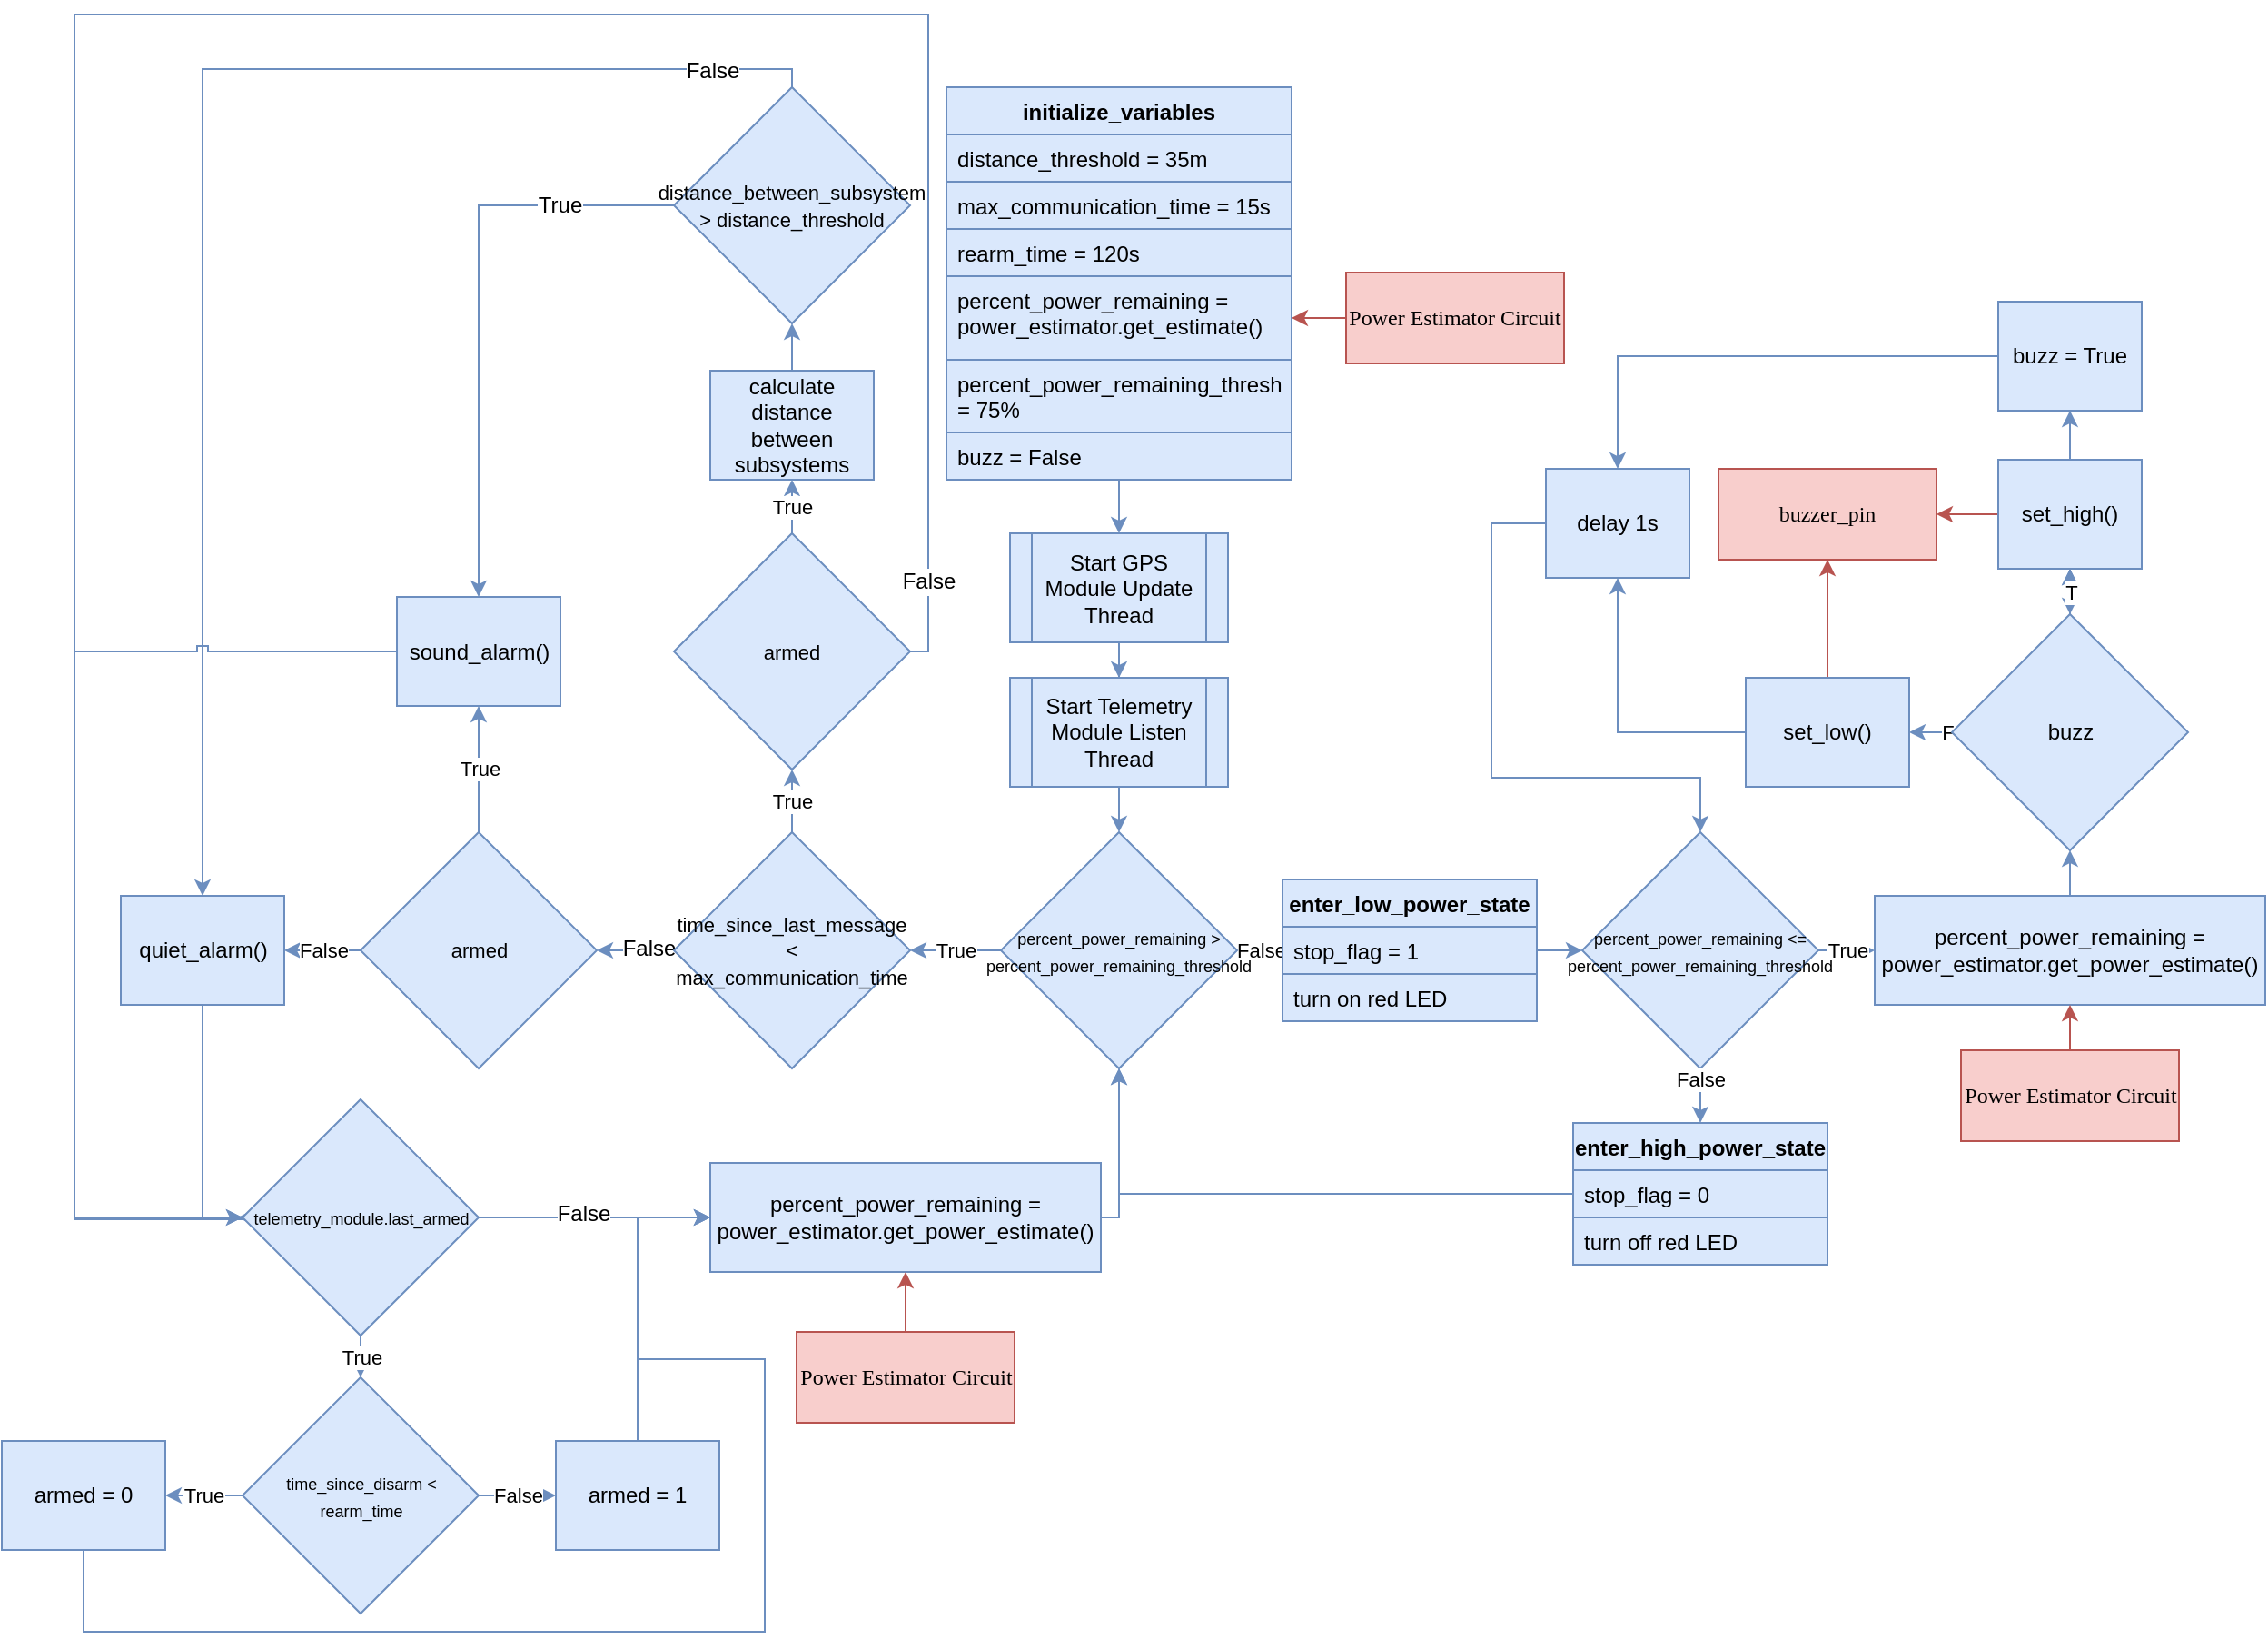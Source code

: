 <mxfile version="12.3.7" type="device" pages="1"><diagram name="Page-1" id="52a04d89-c75d-2922-d76d-85b35f80e030"><mxGraphModel dx="1858" dy="643" grid="1" gridSize="10" guides="1" tooltips="1" connect="1" arrows="1" fold="1" page="1" pageScale="1" pageWidth="1100" pageHeight="850" background="#ffffff" math="0" shadow="0"><root><mxCell id="0"/><mxCell id="1" parent="0"/><mxCell id="FtjhgmBweNLUkAfX_HDP-11" value="" style="group" vertex="1" connectable="0" parent="1"><mxGeometry x="370" y="100" width="190" height="216" as="geometry"/></mxCell><mxCell id="FtjhgmBweNLUkAfX_HDP-12" value="" style="group" vertex="1" connectable="0" parent="FtjhgmBweNLUkAfX_HDP-11"><mxGeometry width="190" height="190" as="geometry"/></mxCell><mxCell id="FtjhgmBweNLUkAfX_HDP-13" value="initialize_variables" style="swimlane;fontStyle=1;childLayout=stackLayout;horizontal=1;startSize=26;fillColor=#dae8fc;horizontalStack=0;resizeParent=1;resizeParentMax=0;resizeLast=0;collapsible=1;marginBottom=0;strokeColor=#6c8ebf;" vertex="1" parent="FtjhgmBweNLUkAfX_HDP-12"><mxGeometry width="190" height="104" as="geometry"/></mxCell><mxCell id="FtjhgmBweNLUkAfX_HDP-14" value="distance_threshold = 35m" style="text;strokeColor=#6c8ebf;fillColor=#dae8fc;align=left;verticalAlign=top;spacingLeft=4;spacingRight=4;overflow=hidden;rotatable=0;points=[[0,0.5],[1,0.5]];portConstraint=eastwest;" vertex="1" parent="FtjhgmBweNLUkAfX_HDP-13"><mxGeometry y="26" width="190" height="26" as="geometry"/></mxCell><mxCell id="FtjhgmBweNLUkAfX_HDP-15" value="max_communication_time = 15s" style="text;strokeColor=#6c8ebf;fillColor=#dae8fc;align=left;verticalAlign=top;spacingLeft=4;spacingRight=4;overflow=hidden;rotatable=0;points=[[0,0.5],[1,0.5]];portConstraint=eastwest;" vertex="1" parent="FtjhgmBweNLUkAfX_HDP-13"><mxGeometry y="52" width="190" height="26" as="geometry"/></mxCell><mxCell id="FtjhgmBweNLUkAfX_HDP-16" value="rearm_time = 120s" style="text;strokeColor=#6c8ebf;fillColor=#dae8fc;align=left;verticalAlign=top;spacingLeft=4;spacingRight=4;overflow=hidden;rotatable=0;points=[[0,0.5],[1,0.5]];portConstraint=eastwest;" vertex="1" parent="FtjhgmBweNLUkAfX_HDP-13"><mxGeometry y="78" width="190" height="26" as="geometry"/></mxCell><mxCell id="FtjhgmBweNLUkAfX_HDP-17" value="percent_power_remaining = &#10;power_estimator.get_estimate()" style="text;strokeColor=#6c8ebf;fillColor=#dae8fc;align=left;verticalAlign=top;spacingLeft=4;spacingRight=4;overflow=hidden;rotatable=0;points=[[0,0.5],[1,0.5]];portConstraint=eastwest;" vertex="1" parent="FtjhgmBweNLUkAfX_HDP-12"><mxGeometry y="104" width="190" height="46" as="geometry"/></mxCell><mxCell id="FtjhgmBweNLUkAfX_HDP-18" value="percent_power_remaining_threshold&#10;= 75%" style="text;strokeColor=#6c8ebf;fillColor=#dae8fc;align=left;verticalAlign=top;spacingLeft=4;spacingRight=4;overflow=hidden;rotatable=0;points=[[0,0.5],[1,0.5]];portConstraint=eastwest;" vertex="1" parent="FtjhgmBweNLUkAfX_HDP-12"><mxGeometry y="150" width="190" height="40" as="geometry"/></mxCell><mxCell id="FtjhgmBweNLUkAfX_HDP-19" value="buzz = False" style="text;strokeColor=#6c8ebf;fillColor=#dae8fc;align=left;verticalAlign=top;spacingLeft=4;spacingRight=4;overflow=hidden;rotatable=0;points=[[0,0.5],[1,0.5]];portConstraint=eastwest;" vertex="1" parent="FtjhgmBweNLUkAfX_HDP-11"><mxGeometry y="190" width="190" height="26" as="geometry"/></mxCell><mxCell id="FtjhgmBweNLUkAfX_HDP-20" value="" style="edgeStyle=orthogonalEdgeStyle;rounded=0;orthogonalLoop=1;jettySize=auto;html=1;fillColor=#dae8fc;strokeColor=#6c8ebf;entryX=0.5;entryY=0;entryDx=0;entryDy=0;exitX=0.5;exitY=1.015;exitDx=0;exitDy=0;exitPerimeter=0;" edge="1" parent="1" source="FtjhgmBweNLUkAfX_HDP-19" target="FtjhgmBweNLUkAfX_HDP-31"><mxGeometry relative="1" as="geometry"><mxPoint x="245" y="335" as="sourcePoint"/><mxPoint x="245" y="356" as="targetPoint"/></mxGeometry></mxCell><mxCell id="FtjhgmBweNLUkAfX_HDP-22" value="False" style="edgeStyle=orthogonalEdgeStyle;rounded=0;orthogonalLoop=1;jettySize=auto;html=1;fillColor=#dae8fc;strokeColor=#6c8ebf;" edge="1" parent="1" source="FtjhgmBweNLUkAfX_HDP-23" target="FtjhgmBweNLUkAfX_HDP-40"><mxGeometry relative="1" as="geometry"/></mxCell><mxCell id="FtjhgmBweNLUkAfX_HDP-76" value="True" style="edgeStyle=orthogonalEdgeStyle;rounded=0;orthogonalLoop=1;jettySize=auto;html=1;fillColor=#dae8fc;strokeColor=#6c8ebf;" edge="1" parent="1" source="FtjhgmBweNLUkAfX_HDP-23" target="FtjhgmBweNLUkAfX_HDP-75"><mxGeometry relative="1" as="geometry"/></mxCell><mxCell id="FtjhgmBweNLUkAfX_HDP-23" value="&lt;font style=&quot;font-size: 9px&quot;&gt;percent_power_remaining &amp;gt; percent_power_remaining_threshold&lt;/font&gt;" style="rhombus;whiteSpace=wrap;html=1;fillColor=#dae8fc;strokeColor=#6c8ebf;" vertex="1" parent="1"><mxGeometry x="400" y="510" width="130" height="130" as="geometry"/></mxCell><mxCell id="FtjhgmBweNLUkAfX_HDP-85" value="" style="edgeStyle=orthogonalEdgeStyle;rounded=0;orthogonalLoop=1;jettySize=auto;html=1;fillColor=#dae8fc;strokeColor=#6c8ebf;" edge="1" parent="1" source="FtjhgmBweNLUkAfX_HDP-75" target="FtjhgmBweNLUkAfX_HDP-84"><mxGeometry relative="1" as="geometry"/></mxCell><mxCell id="FtjhgmBweNLUkAfX_HDP-86" value="False" style="text;html=1;align=center;verticalAlign=middle;resizable=0;points=[];;labelBackgroundColor=#ffffff;" vertex="1" connectable="0" parent="FtjhgmBweNLUkAfX_HDP-85"><mxGeometry x="-0.306" y="-1" relative="1" as="geometry"><mxPoint as="offset"/></mxGeometry></mxCell><mxCell id="FtjhgmBweNLUkAfX_HDP-104" value="True" style="edgeStyle=orthogonalEdgeStyle;rounded=0;orthogonalLoop=1;jettySize=auto;html=1;fillColor=#dae8fc;strokeColor=#6c8ebf;" edge="1" parent="1" source="FtjhgmBweNLUkAfX_HDP-75" target="FtjhgmBweNLUkAfX_HDP-103"><mxGeometry relative="1" as="geometry"/></mxCell><mxCell id="FtjhgmBweNLUkAfX_HDP-75" value="&lt;font style=&quot;font-size: 11px&quot;&gt;time_since_last_message &amp;lt; max_communication_time&lt;/font&gt;" style="rhombus;whiteSpace=wrap;html=1;fillColor=#dae8fc;strokeColor=#6c8ebf;" vertex="1" parent="1"><mxGeometry x="220" y="510" width="130" height="130" as="geometry"/></mxCell><mxCell id="FtjhgmBweNLUkAfX_HDP-113" value="True" style="edgeStyle=orthogonalEdgeStyle;rounded=0;orthogonalLoop=1;jettySize=auto;html=1;fillColor=#dae8fc;strokeColor=#6c8ebf;" edge="1" parent="1" source="FtjhgmBweNLUkAfX_HDP-103" target="FtjhgmBweNLUkAfX_HDP-110"><mxGeometry relative="1" as="geometry"/></mxCell><mxCell id="FtjhgmBweNLUkAfX_HDP-122" value="" style="edgeStyle=orthogonalEdgeStyle;rounded=0;orthogonalLoop=1;jettySize=auto;html=1;fillColor=#dae8fc;strokeColor=#6c8ebf;" edge="1" parent="1" source="FtjhgmBweNLUkAfX_HDP-103"><mxGeometry relative="1" as="geometry"><mxPoint x="-20" y="722" as="targetPoint"/><Array as="points"><mxPoint x="360" y="410"/><mxPoint x="360" y="60"/><mxPoint x="-110" y="60"/><mxPoint x="-110" y="723"/><mxPoint x="-10" y="723"/></Array></mxGeometry></mxCell><mxCell id="FtjhgmBweNLUkAfX_HDP-123" value="False" style="text;html=1;align=center;verticalAlign=middle;resizable=0;points=[];;labelBackgroundColor=#ffffff;" vertex="1" connectable="0" parent="FtjhgmBweNLUkAfX_HDP-122"><mxGeometry x="-0.939" relative="1" as="geometry"><mxPoint as="offset"/></mxGeometry></mxCell><mxCell id="FtjhgmBweNLUkAfX_HDP-103" value="&lt;font style=&quot;font-size: 11px&quot;&gt;armed&lt;/font&gt;" style="rhombus;whiteSpace=wrap;html=1;fillColor=#dae8fc;strokeColor=#6c8ebf;" vertex="1" parent="1"><mxGeometry x="220" y="345.5" width="130" height="130" as="geometry"/></mxCell><mxCell id="FtjhgmBweNLUkAfX_HDP-116" value="" style="edgeStyle=orthogonalEdgeStyle;rounded=0;orthogonalLoop=1;jettySize=auto;html=1;entryX=0.5;entryY=0;entryDx=0;entryDy=0;fillColor=#dae8fc;strokeColor=#6c8ebf;" edge="1" parent="1" source="FtjhgmBweNLUkAfX_HDP-108" target="FtjhgmBweNLUkAfX_HDP-89"><mxGeometry relative="1" as="geometry"><mxPoint x="140" y="165" as="targetPoint"/></mxGeometry></mxCell><mxCell id="FtjhgmBweNLUkAfX_HDP-117" value="True" style="text;html=1;align=center;verticalAlign=middle;resizable=0;points=[];;labelBackgroundColor=#ffffff;" vertex="1" connectable="0" parent="FtjhgmBweNLUkAfX_HDP-116"><mxGeometry x="-0.509" relative="1" as="geometry"><mxPoint x="16.5" as="offset"/></mxGeometry></mxCell><mxCell id="FtjhgmBweNLUkAfX_HDP-119" value="" style="edgeStyle=orthogonalEdgeStyle;rounded=0;orthogonalLoop=1;jettySize=auto;html=1;entryX=0.5;entryY=0;entryDx=0;entryDy=0;fillColor=#dae8fc;strokeColor=#6c8ebf;" edge="1" parent="1" source="FtjhgmBweNLUkAfX_HDP-108" target="FtjhgmBweNLUkAfX_HDP-93"><mxGeometry relative="1" as="geometry"><mxPoint x="285" y="20" as="targetPoint"/><Array as="points"><mxPoint x="285" y="90"/><mxPoint x="-40" y="90"/></Array></mxGeometry></mxCell><mxCell id="FtjhgmBweNLUkAfX_HDP-120" value="False" style="text;html=1;align=center;verticalAlign=middle;resizable=0;points=[];;labelBackgroundColor=#ffffff;" vertex="1" connectable="0" parent="FtjhgmBweNLUkAfX_HDP-119"><mxGeometry x="-0.863" y="1" relative="1" as="geometry"><mxPoint as="offset"/></mxGeometry></mxCell><mxCell id="FtjhgmBweNLUkAfX_HDP-108" value="&lt;font style=&quot;font-size: 11px&quot;&gt;distance_between_subsystem &amp;gt; distance_threshold&lt;/font&gt;" style="rhombus;whiteSpace=wrap;html=1;fillColor=#dae8fc;strokeColor=#6c8ebf;" vertex="1" parent="1"><mxGeometry x="220" y="100" width="130" height="130" as="geometry"/></mxCell><mxCell id="FtjhgmBweNLUkAfX_HDP-90" value="True" style="edgeStyle=orthogonalEdgeStyle;rounded=0;orthogonalLoop=1;jettySize=auto;html=1;fillColor=#dae8fc;strokeColor=#6c8ebf;" edge="1" parent="1" source="FtjhgmBweNLUkAfX_HDP-84" target="FtjhgmBweNLUkAfX_HDP-89"><mxGeometry relative="1" as="geometry"/></mxCell><mxCell id="FtjhgmBweNLUkAfX_HDP-94" value="False" style="edgeStyle=orthogonalEdgeStyle;rounded=0;orthogonalLoop=1;jettySize=auto;html=1;fillColor=#dae8fc;strokeColor=#6c8ebf;" edge="1" parent="1" source="FtjhgmBweNLUkAfX_HDP-84" target="FtjhgmBweNLUkAfX_HDP-93"><mxGeometry relative="1" as="geometry"/></mxCell><mxCell id="FtjhgmBweNLUkAfX_HDP-84" value="&lt;font style=&quot;font-size: 11px&quot;&gt;armed&lt;/font&gt;" style="rhombus;whiteSpace=wrap;html=1;fillColor=#dae8fc;strokeColor=#6c8ebf;" vertex="1" parent="1"><mxGeometry x="47.5" y="510" width="130" height="130" as="geometry"/></mxCell><mxCell id="FtjhgmBweNLUkAfX_HDP-24" value="True" style="edgeStyle=orthogonalEdgeStyle;rounded=0;orthogonalLoop=1;jettySize=auto;html=1;fillColor=#dae8fc;strokeColor=#6c8ebf;" edge="1" parent="1" source="FtjhgmBweNLUkAfX_HDP-25" target="FtjhgmBweNLUkAfX_HDP-43"><mxGeometry relative="1" as="geometry"/></mxCell><mxCell id="FtjhgmBweNLUkAfX_HDP-25" value="&lt;font style=&quot;font-size: 9px&quot;&gt;percent_power_remaining &amp;lt;= percent_power_remaining_threshold&lt;/font&gt;" style="rhombus;whiteSpace=wrap;html=1;fillColor=#dae8fc;strokeColor=#6c8ebf;" vertex="1" parent="1"><mxGeometry x="720" y="510" width="130" height="130" as="geometry"/></mxCell><mxCell id="FtjhgmBweNLUkAfX_HDP-142" value="" style="edgeStyle=orthogonalEdgeStyle;rounded=0;jumpStyle=sharp;orthogonalLoop=1;jettySize=auto;html=1;entryX=0.5;entryY=1;entryDx=0;entryDy=0;fillColor=#dae8fc;strokeColor=#6c8ebf;" edge="1" parent="1" source="FtjhgmBweNLUkAfX_HDP-27" target="FtjhgmBweNLUkAfX_HDP-23"><mxGeometry relative="1" as="geometry"><mxPoint x="535" y="722" as="targetPoint"/><Array as="points"><mxPoint x="465" y="722"/></Array></mxGeometry></mxCell><mxCell id="FtjhgmBweNLUkAfX_HDP-27" value="percent_power_remaining = power_estimator.get_power_estimate()" style="rounded=0;whiteSpace=wrap;html=1;fillColor=#dae8fc;strokeColor=#6c8ebf;" vertex="1" parent="1"><mxGeometry x="240" y="692" width="215" height="60" as="geometry"/></mxCell><mxCell id="FtjhgmBweNLUkAfX_HDP-28" value="" style="edgeStyle=orthogonalEdgeStyle;rounded=0;orthogonalLoop=1;jettySize=auto;html=1;fillColor=#f8cecc;strokeColor=#b85450;entryX=1;entryY=0.5;entryDx=0;entryDy=0;" edge="1" parent="1" source="FtjhgmBweNLUkAfX_HDP-29" target="FtjhgmBweNLUkAfX_HDP-17"><mxGeometry relative="1" as="geometry"><mxPoint x="560.276" y="208" as="targetPoint"/></mxGeometry></mxCell><mxCell id="FtjhgmBweNLUkAfX_HDP-29" value="Power Estimator Circuit" style="whiteSpace=wrap;html=1;rounded=0;shadow=0;comic=0;labelBackgroundColor=none;strokeColor=#b85450;strokeWidth=1;fillColor=#f8cecc;fontFamily=Verdana;fontSize=12;align=center;" vertex="1" parent="1"><mxGeometry x="590" y="202" width="120" height="50" as="geometry"/></mxCell><mxCell id="FtjhgmBweNLUkAfX_HDP-30" value="" style="edgeStyle=orthogonalEdgeStyle;rounded=0;orthogonalLoop=1;jettySize=auto;html=1;fillColor=#dae8fc;strokeColor=#6c8ebf;" edge="1" parent="1" source="FtjhgmBweNLUkAfX_HDP-31" target="FtjhgmBweNLUkAfX_HDP-33"><mxGeometry relative="1" as="geometry"/></mxCell><mxCell id="FtjhgmBweNLUkAfX_HDP-31" value="Start GPS Module Update Thread" style="shape=process;whiteSpace=wrap;html=1;backgroundOutline=1;fillColor=#dae8fc;strokeColor=#6c8ebf;" vertex="1" parent="1"><mxGeometry x="405" y="345.5" width="120" height="60" as="geometry"/></mxCell><mxCell id="FtjhgmBweNLUkAfX_HDP-32" value="" style="edgeStyle=orthogonalEdgeStyle;rounded=0;orthogonalLoop=1;jettySize=auto;html=1;fillColor=#dae8fc;strokeColor=#6c8ebf;" edge="1" parent="1" source="FtjhgmBweNLUkAfX_HDP-33" target="FtjhgmBweNLUkAfX_HDP-23"><mxGeometry relative="1" as="geometry"/></mxCell><mxCell id="FtjhgmBweNLUkAfX_HDP-33" value="Start Telemetry Module Listen Thread" style="shape=process;whiteSpace=wrap;html=1;backgroundOutline=1;fillColor=#dae8fc;strokeColor=#6c8ebf;" vertex="1" parent="1"><mxGeometry x="405" y="425" width="120" height="60" as="geometry"/></mxCell><mxCell id="FtjhgmBweNLUkAfX_HDP-34" value="" style="edgeStyle=orthogonalEdgeStyle;rounded=0;orthogonalLoop=1;jettySize=auto;html=1;fillColor=#f8cecc;strokeColor=#b85450;" edge="1" parent="1" source="FtjhgmBweNLUkAfX_HDP-35" target="FtjhgmBweNLUkAfX_HDP-27"><mxGeometry relative="1" as="geometry"/></mxCell><mxCell id="FtjhgmBweNLUkAfX_HDP-35" value="Power Estimator Circuit" style="whiteSpace=wrap;html=1;rounded=0;shadow=0;comic=0;labelBackgroundColor=none;strokeColor=#b85450;strokeWidth=1;fillColor=#f8cecc;fontFamily=Verdana;fontSize=12;align=center;" vertex="1" parent="1"><mxGeometry x="287.5" y="785" width="120" height="50" as="geometry"/></mxCell><mxCell id="FtjhgmBweNLUkAfX_HDP-38" value="" style="edgeStyle=orthogonalEdgeStyle;rounded=0;orthogonalLoop=1;jettySize=auto;html=1;fillColor=#dae8fc;strokeColor=#6c8ebf;" edge="1" parent="1" source="FtjhgmBweNLUkAfX_HDP-39" target="FtjhgmBweNLUkAfX_HDP-25"><mxGeometry relative="1" as="geometry"/></mxCell><mxCell id="FtjhgmBweNLUkAfX_HDP-39" value="enter_low_power_state" style="swimlane;fontStyle=1;childLayout=stackLayout;horizontal=1;startSize=26;fillColor=#dae8fc;horizontalStack=0;resizeParent=1;resizeParentMax=0;resizeLast=0;collapsible=1;marginBottom=0;strokeColor=#6c8ebf;" vertex="1" parent="1"><mxGeometry x="555" y="536" width="140" height="78" as="geometry"/></mxCell><mxCell id="FtjhgmBweNLUkAfX_HDP-40" value="stop_flag = 1" style="text;strokeColor=#6c8ebf;fillColor=#dae8fc;align=left;verticalAlign=top;spacingLeft=4;spacingRight=4;overflow=hidden;rotatable=0;points=[[0,0.5],[1,0.5]];portConstraint=eastwest;" vertex="1" parent="FtjhgmBweNLUkAfX_HDP-39"><mxGeometry y="26" width="140" height="26" as="geometry"/></mxCell><mxCell id="FtjhgmBweNLUkAfX_HDP-41" value="turn on red LED" style="text;strokeColor=#6c8ebf;fillColor=#dae8fc;align=left;verticalAlign=top;spacingLeft=4;spacingRight=4;overflow=hidden;rotatable=0;points=[[0,0.5],[1,0.5]];portConstraint=eastwest;" vertex="1" parent="FtjhgmBweNLUkAfX_HDP-39"><mxGeometry y="52" width="140" height="26" as="geometry"/></mxCell><mxCell id="FtjhgmBweNLUkAfX_HDP-42" value="" style="edgeStyle=orthogonalEdgeStyle;rounded=0;orthogonalLoop=1;jettySize=auto;html=1;fillColor=#dae8fc;strokeColor=#6c8ebf;" edge="1" parent="1" source="FtjhgmBweNLUkAfX_HDP-43" target="FtjhgmBweNLUkAfX_HDP-47"><mxGeometry relative="1" as="geometry"/></mxCell><mxCell id="FtjhgmBweNLUkAfX_HDP-43" value="percent_power_remaining = power_estimator.get_power_estimate()" style="rounded=0;whiteSpace=wrap;html=1;fillColor=#dae8fc;strokeColor=#6c8ebf;" vertex="1" parent="1"><mxGeometry x="881" y="545" width="215" height="60" as="geometry"/></mxCell><mxCell id="FtjhgmBweNLUkAfX_HDP-44" value="" style="edgeStyle=orthogonalEdgeStyle;rounded=0;orthogonalLoop=1;jettySize=auto;html=1;fillColor=#dae8fc;strokeColor=#6c8ebf;" edge="1" parent="1" source="FtjhgmBweNLUkAfX_HDP-47" target="FtjhgmBweNLUkAfX_HDP-58"><mxGeometry relative="1" as="geometry"/></mxCell><mxCell id="FtjhgmBweNLUkAfX_HDP-45" value="F" style="edgeStyle=orthogonalEdgeStyle;rounded=0;orthogonalLoop=1;jettySize=auto;html=1;fillColor=#dae8fc;strokeColor=#6c8ebf;" edge="1" parent="1" source="FtjhgmBweNLUkAfX_HDP-47" target="FtjhgmBweNLUkAfX_HDP-62"><mxGeometry x="0.279" relative="1" as="geometry"><mxPoint x="1" as="offset"/></mxGeometry></mxCell><mxCell id="FtjhgmBweNLUkAfX_HDP-46" value="" style="edgeStyle=orthogonalEdgeStyle;rounded=0;orthogonalLoop=1;jettySize=auto;html=1;fillColor=#dae8fc;strokeColor=#6c8ebf;" edge="1" parent="1" source="FtjhgmBweNLUkAfX_HDP-47" target="FtjhgmBweNLUkAfX_HDP-58"><mxGeometry relative="1" as="geometry"/></mxCell><mxCell id="FtjhgmBweNLUkAfX_HDP-47" value="&lt;font style=&quot;font-size: 12px&quot;&gt;buzz&lt;/font&gt;" style="rhombus;whiteSpace=wrap;html=1;fillColor=#dae8fc;strokeColor=#6c8ebf;" vertex="1" parent="1"><mxGeometry x="923.5" y="390" width="130" height="130" as="geometry"/></mxCell><mxCell id="FtjhgmBweNLUkAfX_HDP-48" value="Power Estimator Circuit" style="whiteSpace=wrap;html=1;rounded=0;shadow=0;comic=0;labelBackgroundColor=none;strokeColor=#b85450;strokeWidth=1;fillColor=#f8cecc;fontFamily=Verdana;fontSize=12;align=center;" vertex="1" parent="1"><mxGeometry x="928.5" y="630" width="120" height="50" as="geometry"/></mxCell><mxCell id="FtjhgmBweNLUkAfX_HDP-49" value="" style="edgeStyle=orthogonalEdgeStyle;rounded=0;orthogonalLoop=1;jettySize=auto;html=1;fillColor=#f8cecc;strokeColor=#b85450;entryX=0.5;entryY=1;entryDx=0;entryDy=0;" edge="1" parent="1" source="FtjhgmBweNLUkAfX_HDP-48" target="FtjhgmBweNLUkAfX_HDP-43"><mxGeometry relative="1" as="geometry"><mxPoint x="610" y="710" as="sourcePoint"/><mxPoint x="582.5" y="710" as="targetPoint"/></mxGeometry></mxCell><mxCell id="FtjhgmBweNLUkAfX_HDP-50" value="False" style="edgeStyle=orthogonalEdgeStyle;rounded=0;orthogonalLoop=1;jettySize=auto;html=1;entryX=0.5;entryY=0;entryDx=0;entryDy=0;fillColor=#dae8fc;strokeColor=#6c8ebf;exitX=0.5;exitY=1;exitDx=0;exitDy=0;" edge="1" parent="1" source="FtjhgmBweNLUkAfX_HDP-25" target="FtjhgmBweNLUkAfX_HDP-52"><mxGeometry x="-0.61" relative="1" as="geometry"><mxPoint x="795" y="520" as="sourcePoint"/><mxPoint x="705" y="456" as="targetPoint"/><mxPoint as="offset"/></mxGeometry></mxCell><mxCell id="FtjhgmBweNLUkAfX_HDP-80" value="" style="edgeStyle=orthogonalEdgeStyle;rounded=0;orthogonalLoop=1;jettySize=auto;html=1;entryX=0.5;entryY=1;entryDx=0;entryDy=0;fillColor=#dae8fc;strokeColor=#6c8ebf;" edge="1" parent="1" source="FtjhgmBweNLUkAfX_HDP-52" target="FtjhgmBweNLUkAfX_HDP-23"><mxGeometry relative="1" as="geometry"><mxPoint x="635" y="709" as="targetPoint"/><Array as="points"><mxPoint x="465" y="709"/></Array></mxGeometry></mxCell><mxCell id="FtjhgmBweNLUkAfX_HDP-52" value="enter_high_power_state" style="swimlane;fontStyle=1;childLayout=stackLayout;horizontal=1;startSize=26;fillColor=#dae8fc;horizontalStack=0;resizeParent=1;resizeParentMax=0;resizeLast=0;collapsible=1;marginBottom=0;strokeColor=#6c8ebf;" vertex="1" parent="1"><mxGeometry x="715" y="670" width="140" height="78" as="geometry"/></mxCell><mxCell id="FtjhgmBweNLUkAfX_HDP-53" value="stop_flag = 0" style="text;strokeColor=#6c8ebf;fillColor=#dae8fc;align=left;verticalAlign=top;spacingLeft=4;spacingRight=4;overflow=hidden;rotatable=0;points=[[0,0.5],[1,0.5]];portConstraint=eastwest;" vertex="1" parent="FtjhgmBweNLUkAfX_HDP-52"><mxGeometry y="26" width="140" height="26" as="geometry"/></mxCell><mxCell id="FtjhgmBweNLUkAfX_HDP-54" value="turn off red LED" style="text;strokeColor=#6c8ebf;fillColor=#dae8fc;align=left;verticalAlign=top;spacingLeft=4;spacingRight=4;overflow=hidden;rotatable=0;points=[[0,0.5],[1,0.5]];portConstraint=eastwest;" vertex="1" parent="FtjhgmBweNLUkAfX_HDP-52"><mxGeometry y="52" width="140" height="26" as="geometry"/></mxCell><mxCell id="FtjhgmBweNLUkAfX_HDP-55" value="" style="edgeStyle=orthogonalEdgeStyle;rounded=0;orthogonalLoop=1;jettySize=auto;html=1;fillColor=#f8cecc;strokeColor=#b85450;" edge="1" parent="1" source="FtjhgmBweNLUkAfX_HDP-58" target="FtjhgmBweNLUkAfX_HDP-59"><mxGeometry relative="1" as="geometry"/></mxCell><mxCell id="FtjhgmBweNLUkAfX_HDP-56" value="T" style="edgeStyle=orthogonalEdgeStyle;rounded=0;orthogonalLoop=1;jettySize=auto;html=1;fillColor=#dae8fc;strokeColor=#6c8ebf;" edge="1" parent="1" source="FtjhgmBweNLUkAfX_HDP-58" target="FtjhgmBweNLUkAfX_HDP-47"><mxGeometry relative="1" as="geometry"/></mxCell><mxCell id="FtjhgmBweNLUkAfX_HDP-57" value="" style="edgeStyle=orthogonalEdgeStyle;rounded=0;orthogonalLoop=1;jettySize=auto;html=1;fillColor=#dae8fc;strokeColor=#6c8ebf;" edge="1" parent="1" source="FtjhgmBweNLUkAfX_HDP-58" target="FtjhgmBweNLUkAfX_HDP-66"><mxGeometry relative="1" as="geometry"/></mxCell><mxCell id="FtjhgmBweNLUkAfX_HDP-58" value="set_high()" style="rounded=0;whiteSpace=wrap;html=1;fillColor=#dae8fc;strokeColor=#6c8ebf;" vertex="1" parent="1"><mxGeometry x="949" y="305" width="79" height="60" as="geometry"/></mxCell><mxCell id="FtjhgmBweNLUkAfX_HDP-59" value="buzzer_pin" style="whiteSpace=wrap;html=1;rounded=0;shadow=0;comic=0;labelBackgroundColor=none;strokeColor=#b85450;strokeWidth=1;fillColor=#f8cecc;fontFamily=Verdana;fontSize=12;align=center;" vertex="1" parent="1"><mxGeometry x="795" y="310" width="120" height="50" as="geometry"/></mxCell><mxCell id="FtjhgmBweNLUkAfX_HDP-60" value="" style="edgeStyle=orthogonalEdgeStyle;rounded=0;orthogonalLoop=1;jettySize=auto;html=1;fillColor=#f8cecc;strokeColor=#b85450;" edge="1" parent="1" source="FtjhgmBweNLUkAfX_HDP-62" target="FtjhgmBweNLUkAfX_HDP-59"><mxGeometry relative="1" as="geometry"/></mxCell><mxCell id="FtjhgmBweNLUkAfX_HDP-61" value="" style="edgeStyle=orthogonalEdgeStyle;rounded=0;orthogonalLoop=1;jettySize=auto;html=1;entryX=0.5;entryY=1;entryDx=0;entryDy=0;fillColor=#dae8fc;strokeColor=#6c8ebf;" edge="1" parent="1" source="FtjhgmBweNLUkAfX_HDP-62" target="FtjhgmBweNLUkAfX_HDP-64"><mxGeometry relative="1" as="geometry"><mxPoint x="730" y="455" as="targetPoint"/><Array as="points"><mxPoint x="740" y="455"/></Array></mxGeometry></mxCell><mxCell id="FtjhgmBweNLUkAfX_HDP-62" value="set_low()" style="rounded=0;whiteSpace=wrap;html=1;fillColor=#dae8fc;strokeColor=#6c8ebf;" vertex="1" parent="1"><mxGeometry x="810" y="425" width="90" height="60" as="geometry"/></mxCell><mxCell id="FtjhgmBweNLUkAfX_HDP-63" value="" style="edgeStyle=orthogonalEdgeStyle;rounded=0;orthogonalLoop=1;jettySize=auto;html=1;fillColor=#dae8fc;strokeColor=#6c8ebf;" edge="1" parent="1" source="FtjhgmBweNLUkAfX_HDP-64" target="FtjhgmBweNLUkAfX_HDP-25"><mxGeometry relative="1" as="geometry"><mxPoint x="620" y="340" as="targetPoint"/><Array as="points"><mxPoint x="670" y="340"/><mxPoint x="670" y="480"/><mxPoint x="785" y="480"/></Array></mxGeometry></mxCell><mxCell id="FtjhgmBweNLUkAfX_HDP-64" value="delay 1s" style="rounded=0;whiteSpace=wrap;html=1;fillColor=#dae8fc;strokeColor=#6c8ebf;" vertex="1" parent="1"><mxGeometry x="700" y="310" width="79" height="60" as="geometry"/></mxCell><mxCell id="FtjhgmBweNLUkAfX_HDP-65" value="" style="edgeStyle=orthogonalEdgeStyle;rounded=0;orthogonalLoop=1;jettySize=auto;html=1;entryX=0.5;entryY=0;entryDx=0;entryDy=0;fillColor=#dae8fc;strokeColor=#6c8ebf;" edge="1" parent="1" source="FtjhgmBweNLUkAfX_HDP-66" target="FtjhgmBweNLUkAfX_HDP-64"><mxGeometry relative="1" as="geometry"><mxPoint x="869" y="248" as="targetPoint"/></mxGeometry></mxCell><mxCell id="FtjhgmBweNLUkAfX_HDP-66" value="buzz = True" style="rounded=0;whiteSpace=wrap;html=1;fillColor=#dae8fc;strokeColor=#6c8ebf;" vertex="1" parent="1"><mxGeometry x="949" y="218" width="79" height="60" as="geometry"/></mxCell><mxCell id="FtjhgmBweNLUkAfX_HDP-125" value="" style="edgeStyle=orthogonalEdgeStyle;rounded=0;orthogonalLoop=1;jettySize=auto;html=1;fillColor=#dae8fc;strokeColor=#6c8ebf;jumpStyle=sharp;entryX=0;entryY=0.5;entryDx=0;entryDy=0;" edge="1" parent="1" source="FtjhgmBweNLUkAfX_HDP-89" target="FtjhgmBweNLUkAfX_HDP-126"><mxGeometry relative="1" as="geometry"><mxPoint x="-10" y="723" as="targetPoint"/><Array as="points"><mxPoint x="-110" y="411"/><mxPoint x="-110" y="722"/></Array></mxGeometry></mxCell><mxCell id="FtjhgmBweNLUkAfX_HDP-89" value="sound_alarm()" style="rounded=0;whiteSpace=wrap;html=1;fillColor=#dae8fc;strokeColor=#6c8ebf;" vertex="1" parent="1"><mxGeometry x="67.5" y="380.5" width="90" height="60" as="geometry"/></mxCell><mxCell id="FtjhgmBweNLUkAfX_HDP-100" value="" style="edgeStyle=orthogonalEdgeStyle;rounded=0;orthogonalLoop=1;jettySize=auto;html=1;fillColor=#dae8fc;strokeColor=#6c8ebf;entryX=0;entryY=0.5;entryDx=0;entryDy=0;" edge="1" parent="1" source="FtjhgmBweNLUkAfX_HDP-93" target="FtjhgmBweNLUkAfX_HDP-126"><mxGeometry relative="1" as="geometry"><mxPoint x="-10" y="723" as="targetPoint"/><Array as="points"><mxPoint x="-40" y="722"/></Array></mxGeometry></mxCell><mxCell id="FtjhgmBweNLUkAfX_HDP-93" value="quiet_alarm()" style="rounded=0;whiteSpace=wrap;html=1;fillColor=#dae8fc;strokeColor=#6c8ebf;" vertex="1" parent="1"><mxGeometry x="-84.5" y="545" width="90" height="60" as="geometry"/></mxCell><mxCell id="FtjhgmBweNLUkAfX_HDP-114" value="" style="edgeStyle=orthogonalEdgeStyle;rounded=0;orthogonalLoop=1;jettySize=auto;html=1;fillColor=#dae8fc;strokeColor=#6c8ebf;" edge="1" parent="1" source="FtjhgmBweNLUkAfX_HDP-110" target="FtjhgmBweNLUkAfX_HDP-108"><mxGeometry relative="1" as="geometry"/></mxCell><mxCell id="FtjhgmBweNLUkAfX_HDP-110" value="calculate distance between subsystems" style="rounded=0;whiteSpace=wrap;html=1;fillColor=#dae8fc;strokeColor=#6c8ebf;" vertex="1" parent="1"><mxGeometry x="240" y="256" width="90" height="60" as="geometry"/></mxCell><mxCell id="FtjhgmBweNLUkAfX_HDP-128" value="" style="edgeStyle=orthogonalEdgeStyle;rounded=0;jumpStyle=sharp;orthogonalLoop=1;jettySize=auto;html=1;entryX=0;entryY=0.5;entryDx=0;entryDy=0;fillColor=#dae8fc;strokeColor=#6c8ebf;" edge="1" parent="1" source="FtjhgmBweNLUkAfX_HDP-126" target="FtjhgmBweNLUkAfX_HDP-27"><mxGeometry relative="1" as="geometry"><mxPoint x="192.5" y="722" as="targetPoint"/></mxGeometry></mxCell><mxCell id="FtjhgmBweNLUkAfX_HDP-129" value="False" style="text;html=1;align=center;verticalAlign=middle;resizable=0;points=[];;labelBackgroundColor=#ffffff;" vertex="1" connectable="0" parent="FtjhgmBweNLUkAfX_HDP-128"><mxGeometry x="0.258" y="2" relative="1" as="geometry"><mxPoint x="-22.5" as="offset"/></mxGeometry></mxCell><mxCell id="FtjhgmBweNLUkAfX_HDP-131" value="True" style="edgeStyle=orthogonalEdgeStyle;rounded=0;jumpStyle=sharp;orthogonalLoop=1;jettySize=auto;html=1;fillColor=#dae8fc;strokeColor=#6c8ebf;" edge="1" parent="1" source="FtjhgmBweNLUkAfX_HDP-126" target="FtjhgmBweNLUkAfX_HDP-130"><mxGeometry relative="1" as="geometry"/></mxCell><mxCell id="FtjhgmBweNLUkAfX_HDP-126" value="&lt;font style=&quot;font-size: 9px&quot;&gt;telemetry_module.last_armed&lt;/font&gt;" style="rhombus;whiteSpace=wrap;html=1;fillColor=#dae8fc;strokeColor=#6c8ebf;" vertex="1" parent="1"><mxGeometry x="-17.5" y="657" width="130" height="130" as="geometry"/></mxCell><mxCell id="FtjhgmBweNLUkAfX_HDP-133" value="True" style="edgeStyle=orthogonalEdgeStyle;rounded=0;jumpStyle=sharp;orthogonalLoop=1;jettySize=auto;html=1;fillColor=#dae8fc;strokeColor=#6c8ebf;" edge="1" parent="1" source="FtjhgmBweNLUkAfX_HDP-130" target="FtjhgmBweNLUkAfX_HDP-132"><mxGeometry relative="1" as="geometry"/></mxCell><mxCell id="FtjhgmBweNLUkAfX_HDP-135" value="False" style="edgeStyle=orthogonalEdgeStyle;rounded=0;jumpStyle=sharp;orthogonalLoop=1;jettySize=auto;html=1;fillColor=#dae8fc;strokeColor=#6c8ebf;" edge="1" parent="1" source="FtjhgmBweNLUkAfX_HDP-130" target="FtjhgmBweNLUkAfX_HDP-134"><mxGeometry relative="1" as="geometry"/></mxCell><mxCell id="FtjhgmBweNLUkAfX_HDP-130" value="&lt;font style=&quot;font-size: 9px&quot;&gt;time_since_disarm &amp;lt; rearm_time&lt;/font&gt;" style="rhombus;whiteSpace=wrap;html=1;fillColor=#dae8fc;strokeColor=#6c8ebf;" vertex="1" parent="1"><mxGeometry x="-17.5" y="810" width="130" height="130" as="geometry"/></mxCell><mxCell id="FtjhgmBweNLUkAfX_HDP-138" value="" style="edgeStyle=orthogonalEdgeStyle;rounded=0;jumpStyle=sharp;orthogonalLoop=1;jettySize=auto;html=1;entryX=0;entryY=0.5;entryDx=0;entryDy=0;fillColor=#dae8fc;strokeColor=#6c8ebf;" edge="1" parent="1" source="FtjhgmBweNLUkAfX_HDP-132" target="FtjhgmBweNLUkAfX_HDP-27"><mxGeometry relative="1" as="geometry"><mxPoint x="-105" y="985" as="targetPoint"/><Array as="points"><mxPoint x="-105" y="950"/><mxPoint x="270" y="950"/><mxPoint x="270" y="800"/><mxPoint x="200" y="800"/><mxPoint x="200" y="722"/></Array></mxGeometry></mxCell><mxCell id="FtjhgmBweNLUkAfX_HDP-132" value="armed = 0" style="rounded=0;whiteSpace=wrap;html=1;fillColor=#dae8fc;strokeColor=#6c8ebf;" vertex="1" parent="1"><mxGeometry x="-150" y="845" width="90" height="60" as="geometry"/></mxCell><mxCell id="FtjhgmBweNLUkAfX_HDP-140" value="" style="edgeStyle=orthogonalEdgeStyle;rounded=0;jumpStyle=sharp;orthogonalLoop=1;jettySize=auto;html=1;entryX=0;entryY=0.5;entryDx=0;entryDy=0;fillColor=#dae8fc;strokeColor=#6c8ebf;" edge="1" parent="1" source="FtjhgmBweNLUkAfX_HDP-134" target="FtjhgmBweNLUkAfX_HDP-27"><mxGeometry relative="1" as="geometry"><mxPoint x="200" y="765" as="targetPoint"/></mxGeometry></mxCell><mxCell id="FtjhgmBweNLUkAfX_HDP-134" value="armed = 1" style="rounded=0;whiteSpace=wrap;html=1;fillColor=#dae8fc;strokeColor=#6c8ebf;" vertex="1" parent="1"><mxGeometry x="155" y="845" width="90" height="60" as="geometry"/></mxCell></root></mxGraphModel></diagram></mxfile>